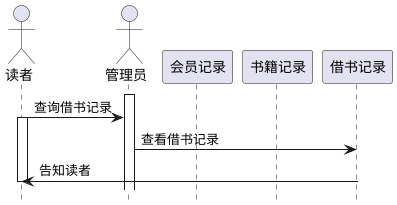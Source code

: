 @startuml
hide footbox

actor 读者
actor 管理员

participant 会员记录
participant 书籍记录
participant 借书记录

activate 管理员

读者->管理员:查询借书记录
activate 读者

管理员->借书记录:查看借书记录
借书记录->读者:告知读者
deactivate 读者
@enduml